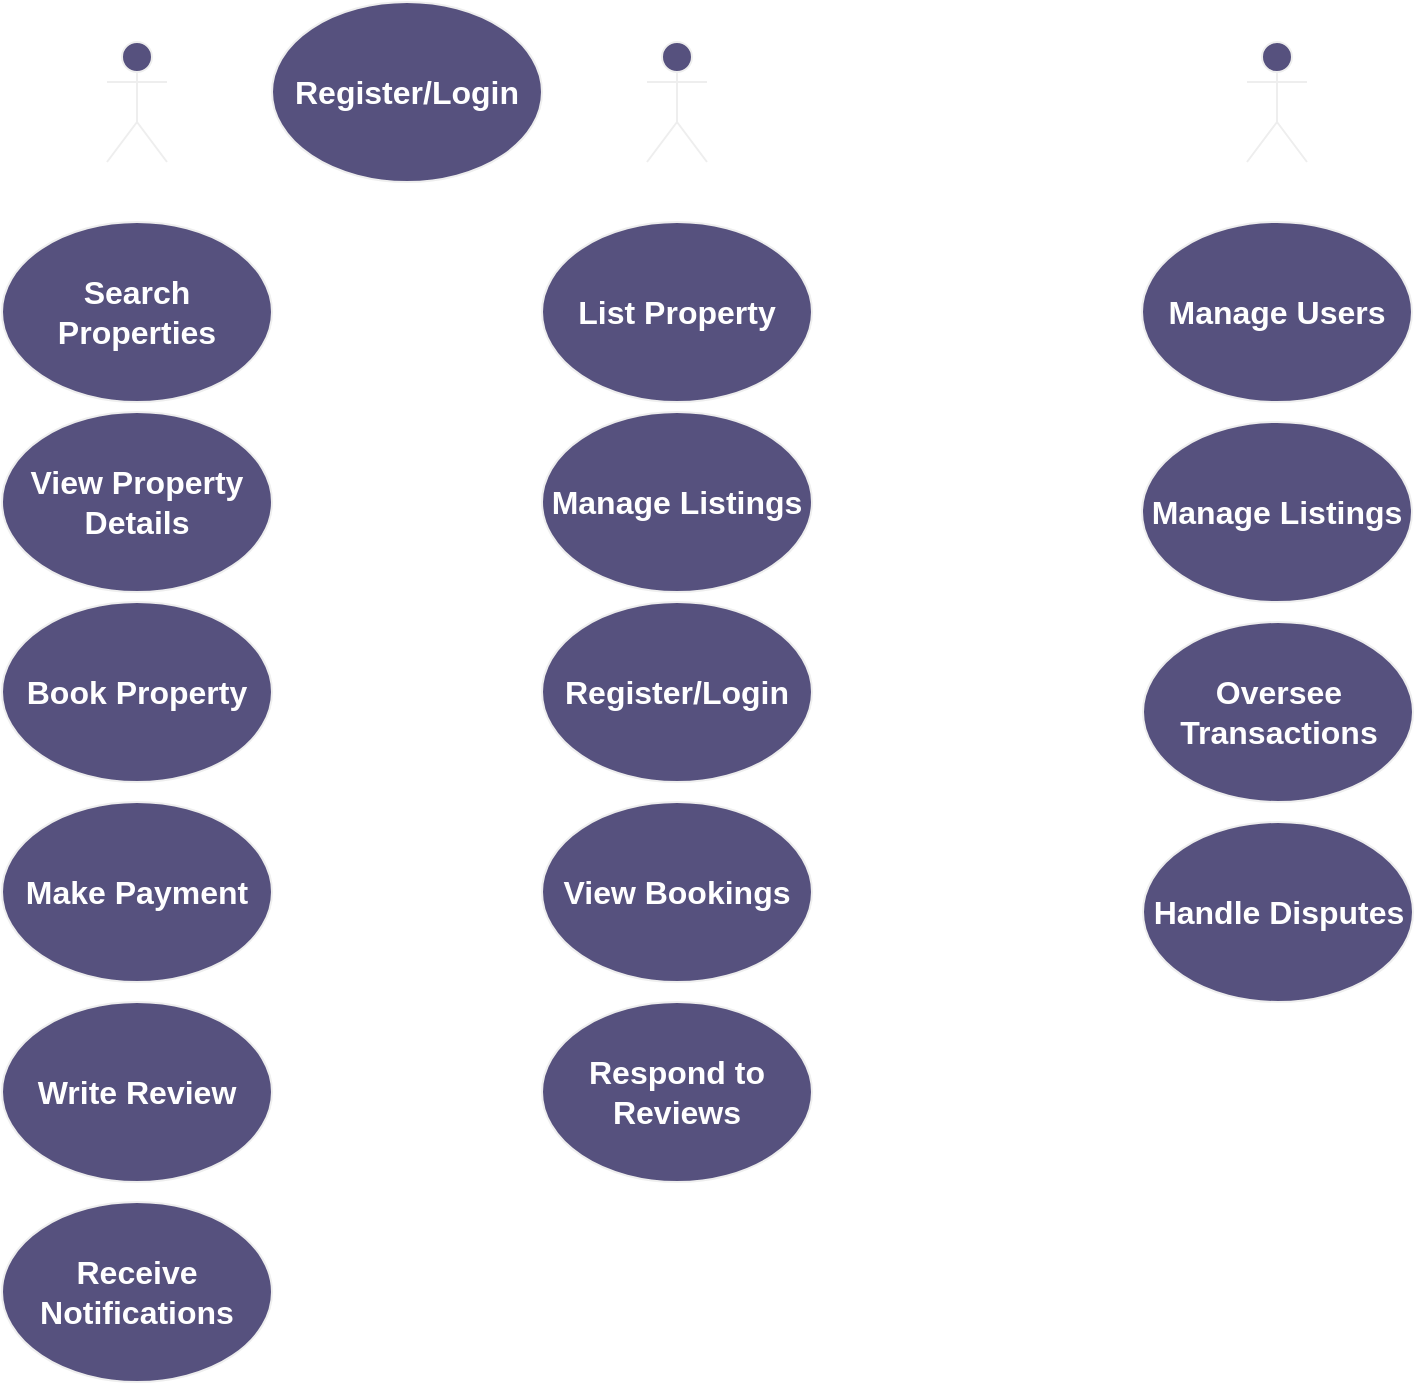 <mxfile version="27.0.2">
  <diagram name="Page-1" id="yycGh_9Ph28ByX9o-kmP">
    <mxGraphModel dx="1426" dy="912" grid="1" gridSize="10" guides="1" tooltips="1" connect="1" arrows="1" fold="1" page="1" pageScale="1" pageWidth="750" pageHeight="750" math="0" shadow="0">
      <root>
        <mxCell id="0" />
        <mxCell id="1" parent="0" />
        <mxCell id="tnLM2oQpYzjwiPlXlhZm-1" value="GUEST" style="shape=umlActor;verticalLabelPosition=bottom;verticalAlign=top;html=1;outlineConnect=0;strokeColor=#EEEEEE;fontColor=#FFFFFF;fillColor=#56517E;fontStyle=1;fontSize=15;" vertex="1" parent="1">
          <mxGeometry x="74.5" y="50" width="30" height="60" as="geometry" />
        </mxCell>
        <mxCell id="tnLM2oQpYzjwiPlXlhZm-2" value="HOST" style="shape=umlActor;verticalLabelPosition=bottom;verticalAlign=top;html=1;outlineConnect=0;strokeColor=#EEEEEE;fontColor=#FFFFFF;fillColor=#56517E;fontSize=15;fontStyle=1" vertex="1" parent="1">
          <mxGeometry x="344.5" y="50" width="30" height="60" as="geometry" />
        </mxCell>
        <mxCell id="tnLM2oQpYzjwiPlXlhZm-5" value="View Property Details" style="ellipse;whiteSpace=wrap;html=1;strokeColor=#EEEEEE;fontColor=#FFFFFF;fillColor=#56517E;fontStyle=1;fontSize=16;" vertex="1" parent="1">
          <mxGeometry x="22" y="235" width="135" height="90" as="geometry" />
        </mxCell>
        <mxCell id="tnLM2oQpYzjwiPlXlhZm-6" value="Book Property" style="ellipse;whiteSpace=wrap;html=1;strokeColor=#EEEEEE;fontColor=#FFFFFF;fillColor=#56517E;fontStyle=1;fontSize=16;" vertex="1" parent="1">
          <mxGeometry x="22" y="330" width="135" height="90" as="geometry" />
        </mxCell>
        <mxCell id="tnLM2oQpYzjwiPlXlhZm-7" value="Search Properties" style="ellipse;whiteSpace=wrap;html=1;strokeColor=#EEEEEE;fontColor=#FFFFFF;fillColor=#56517E;fontStyle=1;fontSize=16;" vertex="1" parent="1">
          <mxGeometry x="22" y="140" width="135" height="90" as="geometry" />
        </mxCell>
        <mxCell id="tnLM2oQpYzjwiPlXlhZm-8" value="List Property" style="ellipse;whiteSpace=wrap;html=1;strokeColor=#EEEEEE;fontColor=#FFFFFF;fillColor=#56517E;fontStyle=1;fontSize=16;" vertex="1" parent="1">
          <mxGeometry x="292" y="140" width="135" height="90" as="geometry" />
        </mxCell>
        <mxCell id="tnLM2oQpYzjwiPlXlhZm-9" value="Write Review" style="ellipse;whiteSpace=wrap;html=1;strokeColor=#EEEEEE;fontColor=#FFFFFF;fillColor=#56517E;fontStyle=1;fontSize=16;" vertex="1" parent="1">
          <mxGeometry x="22" y="530" width="135" height="90" as="geometry" />
        </mxCell>
        <mxCell id="tnLM2oQpYzjwiPlXlhZm-10" value="Make Payment" style="ellipse;whiteSpace=wrap;html=1;strokeColor=#EEEEEE;fontColor=#FFFFFF;fillColor=#56517E;fontStyle=1;fontSize=16;" vertex="1" parent="1">
          <mxGeometry x="22" y="430" width="135" height="90" as="geometry" />
        </mxCell>
        <mxCell id="tnLM2oQpYzjwiPlXlhZm-11" value="Receive Notifications" style="ellipse;whiteSpace=wrap;html=1;strokeColor=#EEEEEE;fontColor=#FFFFFF;fillColor=#56517E;fontStyle=1;fontSize=16;" vertex="1" parent="1">
          <mxGeometry x="22" y="630" width="135" height="90" as="geometry" />
        </mxCell>
        <mxCell id="tnLM2oQpYzjwiPlXlhZm-15" value="Manage Listings" style="ellipse;whiteSpace=wrap;html=1;strokeColor=#EEEEEE;fontColor=#FFFFFF;fillColor=#56517E;fontStyle=1;fontSize=16;" vertex="1" parent="1">
          <mxGeometry x="292" y="235" width="135" height="90" as="geometry" />
        </mxCell>
        <mxCell id="tnLM2oQpYzjwiPlXlhZm-16" value="Register/Login" style="ellipse;whiteSpace=wrap;html=1;strokeColor=#EEEEEE;fontColor=#FFFFFF;fillColor=#56517E;fontStyle=1;fontSize=16;" vertex="1" parent="1">
          <mxGeometry x="292" y="330" width="135" height="90" as="geometry" />
        </mxCell>
        <mxCell id="tnLM2oQpYzjwiPlXlhZm-17" value="View Bookings" style="ellipse;whiteSpace=wrap;html=1;strokeColor=#EEEEEE;fontColor=#FFFFFF;fillColor=#56517E;fontStyle=1;fontSize=16;" vertex="1" parent="1">
          <mxGeometry x="292" y="430" width="135" height="90" as="geometry" />
        </mxCell>
        <mxCell id="tnLM2oQpYzjwiPlXlhZm-18" value="Respond to Reviews" style="ellipse;whiteSpace=wrap;html=1;strokeColor=#EEEEEE;fontColor=#FFFFFF;fillColor=#56517E;fontStyle=1;fontSize=16;" vertex="1" parent="1">
          <mxGeometry x="292" y="530" width="135" height="90" as="geometry" />
        </mxCell>
        <mxCell id="tnLM2oQpYzjwiPlXlhZm-19" value="Register/Login" style="ellipse;whiteSpace=wrap;html=1;strokeColor=#EEEEEE;fontColor=#FFFFFF;fillColor=#56517E;fontStyle=1;fontSize=16;" vertex="1" parent="1">
          <mxGeometry x="157" y="30" width="135" height="90" as="geometry" />
        </mxCell>
        <mxCell id="tnLM2oQpYzjwiPlXlhZm-31" value="ADMIN" style="shape=umlActor;verticalLabelPosition=bottom;verticalAlign=top;html=1;outlineConnect=0;strokeColor=#EEEEEE;fontColor=#FFFFFF;fillColor=#56517E;fontSize=15;fontStyle=1" vertex="1" parent="1">
          <mxGeometry x="644.5" y="50" width="30" height="60" as="geometry" />
        </mxCell>
        <mxCell id="tnLM2oQpYzjwiPlXlhZm-32" value="Manage Users" style="ellipse;whiteSpace=wrap;html=1;strokeColor=#EEEEEE;fontColor=#FFFFFF;fillColor=#56517E;fontStyle=1;fontSize=16;" vertex="1" parent="1">
          <mxGeometry x="592" y="140" width="135" height="90" as="geometry" />
        </mxCell>
        <mxCell id="tnLM2oQpYzjwiPlXlhZm-33" value="Handle Disputes" style="ellipse;whiteSpace=wrap;html=1;strokeColor=#EEEEEE;fontColor=#FFFFFF;fillColor=#56517E;fontStyle=1;fontSize=16;" vertex="1" parent="1">
          <mxGeometry x="592.5" y="440" width="135" height="90" as="geometry" />
        </mxCell>
        <mxCell id="tnLM2oQpYzjwiPlXlhZm-34" value="Manage Listings" style="ellipse;whiteSpace=wrap;html=1;strokeColor=#EEEEEE;fontColor=#FFFFFF;fillColor=#56517E;fontStyle=1;fontSize=16;" vertex="1" parent="1">
          <mxGeometry x="592" y="240" width="135" height="90" as="geometry" />
        </mxCell>
        <mxCell id="tnLM2oQpYzjwiPlXlhZm-35" value="Oversee Transactions" style="ellipse;whiteSpace=wrap;html=1;strokeColor=#EEEEEE;fontColor=#FFFFFF;fillColor=#56517E;fontStyle=1;fontSize=16;" vertex="1" parent="1">
          <mxGeometry x="592.5" y="340" width="135" height="90" as="geometry" />
        </mxCell>
      </root>
    </mxGraphModel>
  </diagram>
</mxfile>
